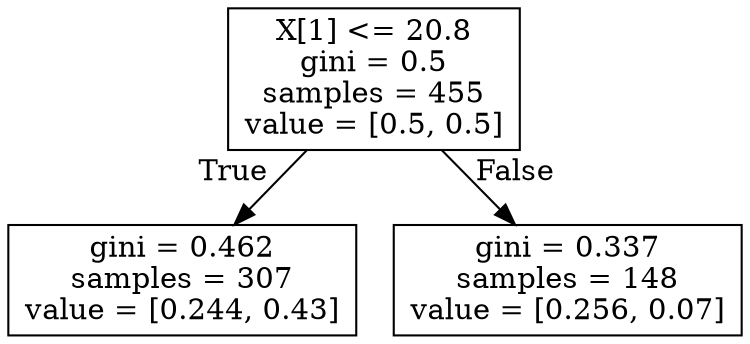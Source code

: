 digraph Tree {
node [shape=box] ;
0 [label="X[1] <= 20.8\ngini = 0.5\nsamples = 455\nvalue = [0.5, 0.5]"] ;
1 [label="gini = 0.462\nsamples = 307\nvalue = [0.244, 0.43]"] ;
0 -> 1 [labeldistance=2.5, labelangle=45, headlabel="True"] ;
2 [label="gini = 0.337\nsamples = 148\nvalue = [0.256, 0.07]"] ;
0 -> 2 [labeldistance=2.5, labelangle=-45, headlabel="False"] ;
}